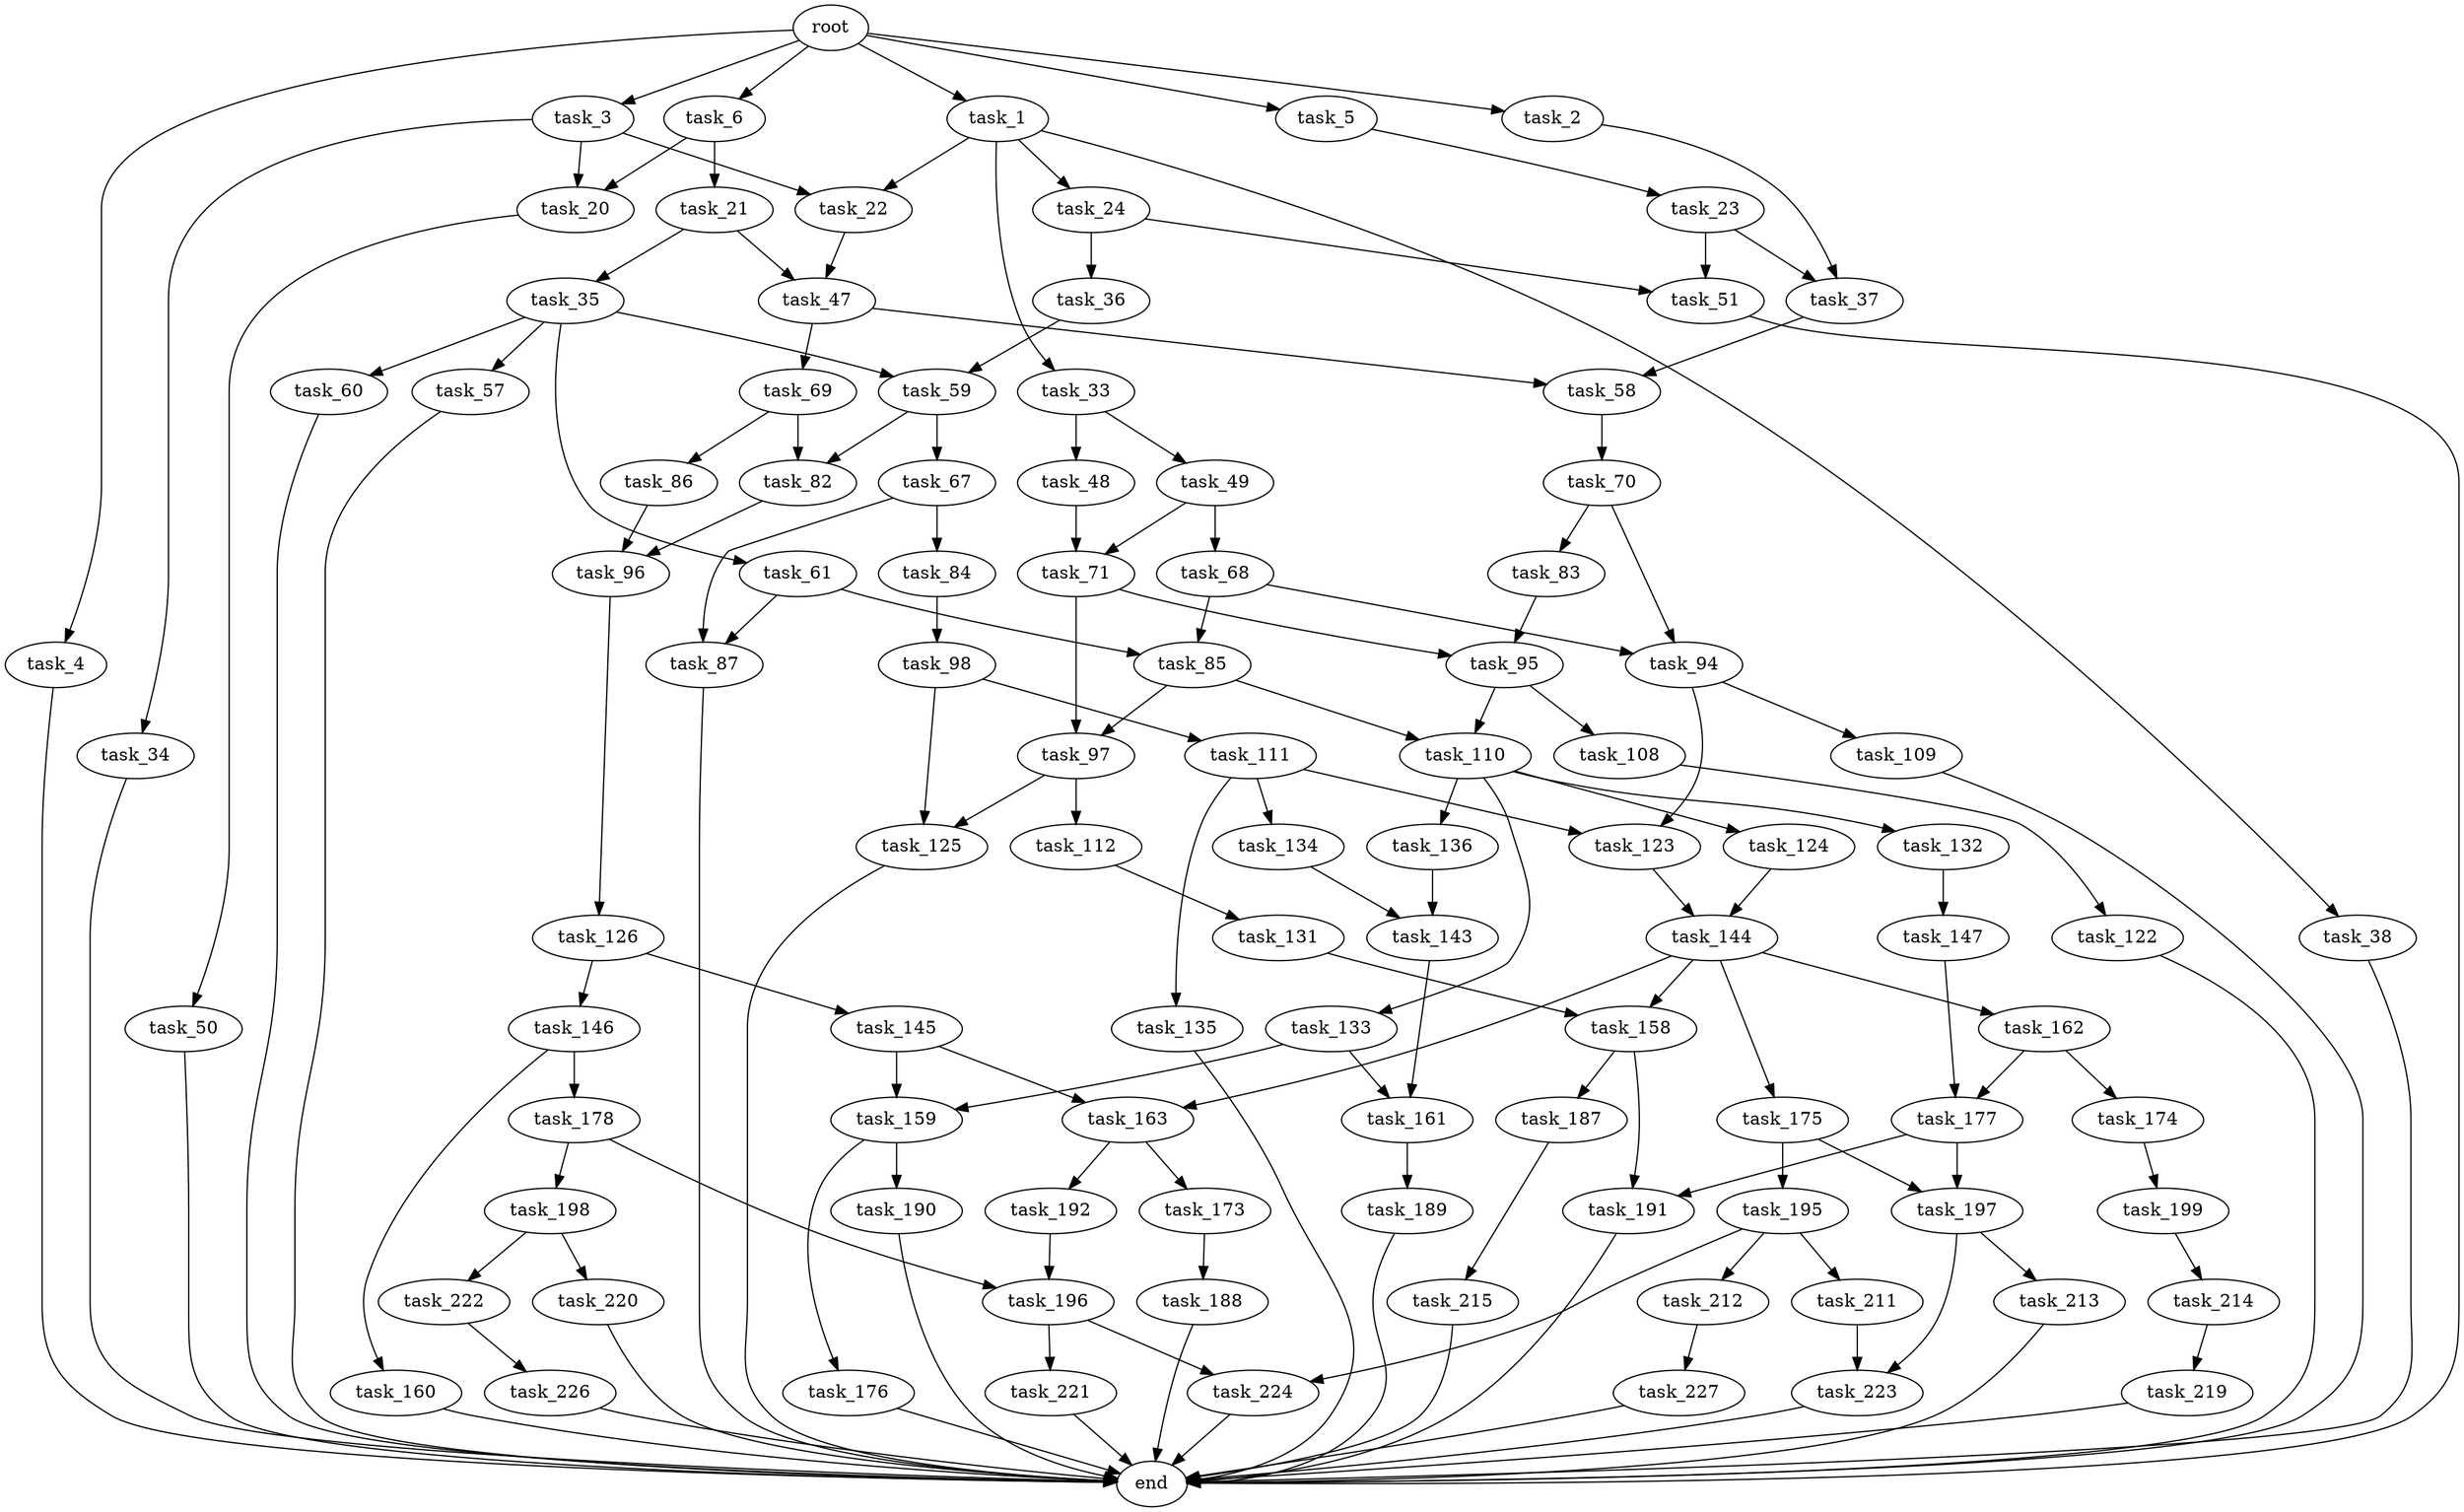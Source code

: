 digraph G {
  root [size="0.000000"];
  task_1 [size="668924075158.000000"];
  task_2 [size="1387007480.000000"];
  task_3 [size="516239591507.000000"];
  task_4 [size="38681919776.000000"];
  task_5 [size="1367862222697.000000"];
  task_6 [size="14299582398.000000"];
  task_20 [size="50781324567.000000"];
  task_21 [size="782757789696.000000"];
  task_22 [size="345150171655.000000"];
  task_23 [size="68719476736.000000"];
  task_24 [size="4168611546.000000"];
  task_33 [size="16022841289.000000"];
  task_34 [size="134217728000.000000"];
  task_35 [size="782757789696.000000"];
  task_36 [size="12820999396.000000"];
  task_37 [size="289955828548.000000"];
  task_38 [size="231928233984.000000"];
  task_47 [size="368293445632.000000"];
  task_48 [size="240976862774.000000"];
  task_49 [size="187408412311.000000"];
  task_50 [size="102742311869.000000"];
  task_51 [size="69208967309.000000"];
  task_57 [size="43763026858.000000"];
  task_58 [size="368293445632.000000"];
  task_59 [size="1073741824000.000000"];
  task_60 [size="498612868938.000000"];
  task_61 [size="134217728000.000000"];
  task_67 [size="10252178574.000000"];
  task_68 [size="8589934592.000000"];
  task_69 [size="34996520567.000000"];
  task_70 [size="1746755735.000000"];
  task_71 [size="549755813888.000000"];
  task_82 [size="203432228453.000000"];
  task_83 [size="94103012356.000000"];
  task_84 [size="1073741824000.000000"];
  task_85 [size="5878357337.000000"];
  task_86 [size="368293445632.000000"];
  task_87 [size="782757789696.000000"];
  task_94 [size="368293445632.000000"];
  task_95 [size="382376885968.000000"];
  task_96 [size="28991029248.000000"];
  task_97 [size="17478378831.000000"];
  task_98 [size="17993085936.000000"];
  task_108 [size="549755813888.000000"];
  task_109 [size="549755813888.000000"];
  task_110 [size="991249951561.000000"];
  task_111 [size="858609597524.000000"];
  task_112 [size="549755813888.000000"];
  task_122 [size="10947510294.000000"];
  task_123 [size="782757789696.000000"];
  task_124 [size="17616246648.000000"];
  task_125 [size="134217728000.000000"];
  task_126 [size="13260607818.000000"];
  task_131 [size="443516482036.000000"];
  task_132 [size="19676069497.000000"];
  task_133 [size="1401689005483.000000"];
  task_134 [size="1073741824000.000000"];
  task_135 [size="81263342346.000000"];
  task_136 [size="5699533279.000000"];
  task_143 [size="549755813888.000000"];
  task_144 [size="7304872804.000000"];
  task_145 [size="711622392333.000000"];
  task_146 [size="895889161570.000000"];
  task_147 [size="143711939312.000000"];
  task_158 [size="36253140202.000000"];
  task_159 [size="98091851602.000000"];
  task_160 [size="5420321148.000000"];
  task_161 [size="380474881418.000000"];
  task_162 [size="3052611247.000000"];
  task_163 [size="8589934592.000000"];
  task_173 [size="1073741824000.000000"];
  task_174 [size="1269541559.000000"];
  task_175 [size="56620704435.000000"];
  task_176 [size="3068592666.000000"];
  task_177 [size="27560424137.000000"];
  task_178 [size="3598325228.000000"];
  task_187 [size="14478966529.000000"];
  task_188 [size="28991029248.000000"];
  task_189 [size="8580080033.000000"];
  task_190 [size="68719476736.000000"];
  task_191 [size="94519977391.000000"];
  task_192 [size="10484307530.000000"];
  task_195 [size="1073741824000.000000"];
  task_196 [size="1478642358.000000"];
  task_197 [size="8125774598.000000"];
  task_198 [size="189393060208.000000"];
  task_199 [size="2878601767.000000"];
  task_211 [size="284740984180.000000"];
  task_212 [size="554113610742.000000"];
  task_213 [size="47856560015.000000"];
  task_214 [size="249765611394.000000"];
  task_215 [size="381441919983.000000"];
  task_219 [size="8589934592.000000"];
  task_220 [size="10086564148.000000"];
  task_221 [size="213352895048.000000"];
  task_222 [size="182259869350.000000"];
  task_223 [size="134217728000.000000"];
  task_224 [size="14170957467.000000"];
  task_226 [size="549755813888.000000"];
  task_227 [size="782757789696.000000"];
  end [size="0.000000"];

  root -> task_1 [size="1.000000"];
  root -> task_2 [size="1.000000"];
  root -> task_3 [size="1.000000"];
  root -> task_4 [size="1.000000"];
  root -> task_5 [size="1.000000"];
  root -> task_6 [size="1.000000"];
  task_1 -> task_22 [size="411041792.000000"];
  task_1 -> task_24 [size="411041792.000000"];
  task_1 -> task_33 [size="411041792.000000"];
  task_1 -> task_38 [size="411041792.000000"];
  task_2 -> task_37 [size="33554432.000000"];
  task_3 -> task_20 [size="536870912.000000"];
  task_3 -> task_22 [size="536870912.000000"];
  task_3 -> task_34 [size="536870912.000000"];
  task_4 -> end [size="1.000000"];
  task_5 -> task_23 [size="838860800.000000"];
  task_6 -> task_20 [size="536870912.000000"];
  task_6 -> task_21 [size="536870912.000000"];
  task_20 -> task_50 [size="134217728.000000"];
  task_21 -> task_35 [size="679477248.000000"];
  task_21 -> task_47 [size="679477248.000000"];
  task_22 -> task_47 [size="679477248.000000"];
  task_23 -> task_37 [size="134217728.000000"];
  task_23 -> task_51 [size="134217728.000000"];
  task_24 -> task_36 [size="75497472.000000"];
  task_24 -> task_51 [size="75497472.000000"];
  task_33 -> task_48 [size="411041792.000000"];
  task_33 -> task_49 [size="411041792.000000"];
  task_34 -> end [size="1.000000"];
  task_35 -> task_57 [size="679477248.000000"];
  task_35 -> task_59 [size="679477248.000000"];
  task_35 -> task_60 [size="679477248.000000"];
  task_35 -> task_61 [size="679477248.000000"];
  task_36 -> task_59 [size="411041792.000000"];
  task_37 -> task_58 [size="209715200.000000"];
  task_38 -> end [size="1.000000"];
  task_47 -> task_58 [size="411041792.000000"];
  task_47 -> task_69 [size="411041792.000000"];
  task_48 -> task_71 [size="679477248.000000"];
  task_49 -> task_68 [size="209715200.000000"];
  task_49 -> task_71 [size="209715200.000000"];
  task_50 -> end [size="1.000000"];
  task_51 -> end [size="1.000000"];
  task_57 -> end [size="1.000000"];
  task_58 -> task_70 [size="411041792.000000"];
  task_59 -> task_67 [size="838860800.000000"];
  task_59 -> task_82 [size="838860800.000000"];
  task_60 -> end [size="1.000000"];
  task_61 -> task_85 [size="209715200.000000"];
  task_61 -> task_87 [size="209715200.000000"];
  task_67 -> task_84 [size="536870912.000000"];
  task_67 -> task_87 [size="536870912.000000"];
  task_68 -> task_85 [size="33554432.000000"];
  task_68 -> task_94 [size="33554432.000000"];
  task_69 -> task_82 [size="679477248.000000"];
  task_69 -> task_86 [size="679477248.000000"];
  task_70 -> task_83 [size="209715200.000000"];
  task_70 -> task_94 [size="209715200.000000"];
  task_71 -> task_95 [size="536870912.000000"];
  task_71 -> task_97 [size="536870912.000000"];
  task_82 -> task_96 [size="301989888.000000"];
  task_83 -> task_95 [size="134217728.000000"];
  task_84 -> task_98 [size="838860800.000000"];
  task_85 -> task_97 [size="134217728.000000"];
  task_85 -> task_110 [size="134217728.000000"];
  task_86 -> task_96 [size="411041792.000000"];
  task_87 -> end [size="1.000000"];
  task_94 -> task_109 [size="411041792.000000"];
  task_94 -> task_123 [size="411041792.000000"];
  task_95 -> task_108 [size="838860800.000000"];
  task_95 -> task_110 [size="838860800.000000"];
  task_96 -> task_126 [size="75497472.000000"];
  task_97 -> task_112 [size="411041792.000000"];
  task_97 -> task_125 [size="411041792.000000"];
  task_98 -> task_111 [size="536870912.000000"];
  task_98 -> task_125 [size="536870912.000000"];
  task_108 -> task_122 [size="536870912.000000"];
  task_109 -> end [size="1.000000"];
  task_110 -> task_124 [size="679477248.000000"];
  task_110 -> task_132 [size="679477248.000000"];
  task_110 -> task_133 [size="679477248.000000"];
  task_110 -> task_136 [size="679477248.000000"];
  task_111 -> task_123 [size="536870912.000000"];
  task_111 -> task_134 [size="536870912.000000"];
  task_111 -> task_135 [size="536870912.000000"];
  task_112 -> task_131 [size="536870912.000000"];
  task_122 -> end [size="1.000000"];
  task_123 -> task_144 [size="679477248.000000"];
  task_124 -> task_144 [size="679477248.000000"];
  task_125 -> end [size="1.000000"];
  task_126 -> task_145 [size="301989888.000000"];
  task_126 -> task_146 [size="301989888.000000"];
  task_131 -> task_158 [size="679477248.000000"];
  task_132 -> task_147 [size="536870912.000000"];
  task_133 -> task_159 [size="838860800.000000"];
  task_133 -> task_161 [size="838860800.000000"];
  task_134 -> task_143 [size="838860800.000000"];
  task_135 -> end [size="1.000000"];
  task_136 -> task_143 [size="209715200.000000"];
  task_143 -> task_161 [size="536870912.000000"];
  task_144 -> task_158 [size="209715200.000000"];
  task_144 -> task_162 [size="209715200.000000"];
  task_144 -> task_163 [size="209715200.000000"];
  task_144 -> task_175 [size="209715200.000000"];
  task_145 -> task_159 [size="536870912.000000"];
  task_145 -> task_163 [size="536870912.000000"];
  task_146 -> task_160 [size="838860800.000000"];
  task_146 -> task_178 [size="838860800.000000"];
  task_147 -> task_177 [size="536870912.000000"];
  task_158 -> task_187 [size="679477248.000000"];
  task_158 -> task_191 [size="679477248.000000"];
  task_159 -> task_176 [size="209715200.000000"];
  task_159 -> task_190 [size="209715200.000000"];
  task_160 -> end [size="1.000000"];
  task_161 -> task_189 [size="301989888.000000"];
  task_162 -> task_174 [size="134217728.000000"];
  task_162 -> task_177 [size="134217728.000000"];
  task_163 -> task_173 [size="33554432.000000"];
  task_163 -> task_192 [size="33554432.000000"];
  task_173 -> task_188 [size="838860800.000000"];
  task_174 -> task_199 [size="33554432.000000"];
  task_175 -> task_195 [size="75497472.000000"];
  task_175 -> task_197 [size="75497472.000000"];
  task_176 -> end [size="1.000000"];
  task_177 -> task_191 [size="75497472.000000"];
  task_177 -> task_197 [size="75497472.000000"];
  task_178 -> task_196 [size="301989888.000000"];
  task_178 -> task_198 [size="301989888.000000"];
  task_187 -> task_215 [size="301989888.000000"];
  task_188 -> end [size="1.000000"];
  task_189 -> end [size="1.000000"];
  task_190 -> end [size="1.000000"];
  task_191 -> end [size="1.000000"];
  task_192 -> task_196 [size="209715200.000000"];
  task_195 -> task_211 [size="838860800.000000"];
  task_195 -> task_212 [size="838860800.000000"];
  task_195 -> task_224 [size="838860800.000000"];
  task_196 -> task_221 [size="33554432.000000"];
  task_196 -> task_224 [size="33554432.000000"];
  task_197 -> task_213 [size="209715200.000000"];
  task_197 -> task_223 [size="209715200.000000"];
  task_198 -> task_220 [size="536870912.000000"];
  task_198 -> task_222 [size="536870912.000000"];
  task_199 -> task_214 [size="134217728.000000"];
  task_211 -> task_223 [size="679477248.000000"];
  task_212 -> task_227 [size="536870912.000000"];
  task_213 -> end [size="1.000000"];
  task_214 -> task_219 [size="301989888.000000"];
  task_215 -> end [size="1.000000"];
  task_219 -> end [size="1.000000"];
  task_220 -> end [size="1.000000"];
  task_221 -> end [size="1.000000"];
  task_222 -> task_226 [size="134217728.000000"];
  task_223 -> end [size="1.000000"];
  task_224 -> end [size="1.000000"];
  task_226 -> end [size="1.000000"];
  task_227 -> end [size="1.000000"];
}
